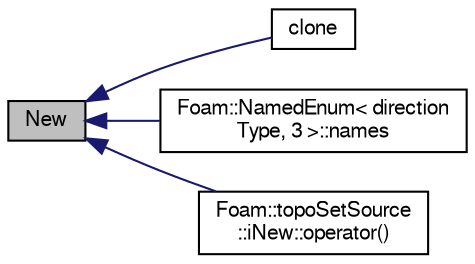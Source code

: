 digraph "New"
{
  bgcolor="transparent";
  edge [fontname="FreeSans",fontsize="10",labelfontname="FreeSans",labelfontsize="10"];
  node [fontname="FreeSans",fontsize="10",shape=record];
  rankdir="LR";
  Node227 [label="New",height=0.2,width=0.4,color="black", fillcolor="grey75", style="filled", fontcolor="black"];
  Node227 -> Node228 [dir="back",color="midnightblue",fontsize="10",style="solid",fontname="FreeSans"];
  Node228 [label="clone",height=0.2,width=0.4,color="black",URL="$a25466.html#a05e739137d7ad1300ef6122a2e34c090",tooltip="Clone. "];
  Node227 -> Node229 [dir="back",color="midnightblue",fontsize="10",style="solid",fontname="FreeSans"];
  Node229 [label="Foam::NamedEnum\< direction\lType, 3 \>::names",height=0.2,width=0.4,color="black",URL="$a25998.html#a7350da3a0edd92cd11e6c479c9967dc8"];
  Node227 -> Node230 [dir="back",color="midnightblue",fontsize="10",style="solid",fontname="FreeSans"];
  Node230 [label="Foam::topoSetSource\l::iNew::operator()",height=0.2,width=0.4,color="black",URL="$a25474.html#a48cde6fd44a8f8fc4f7137839950921f"];
}
